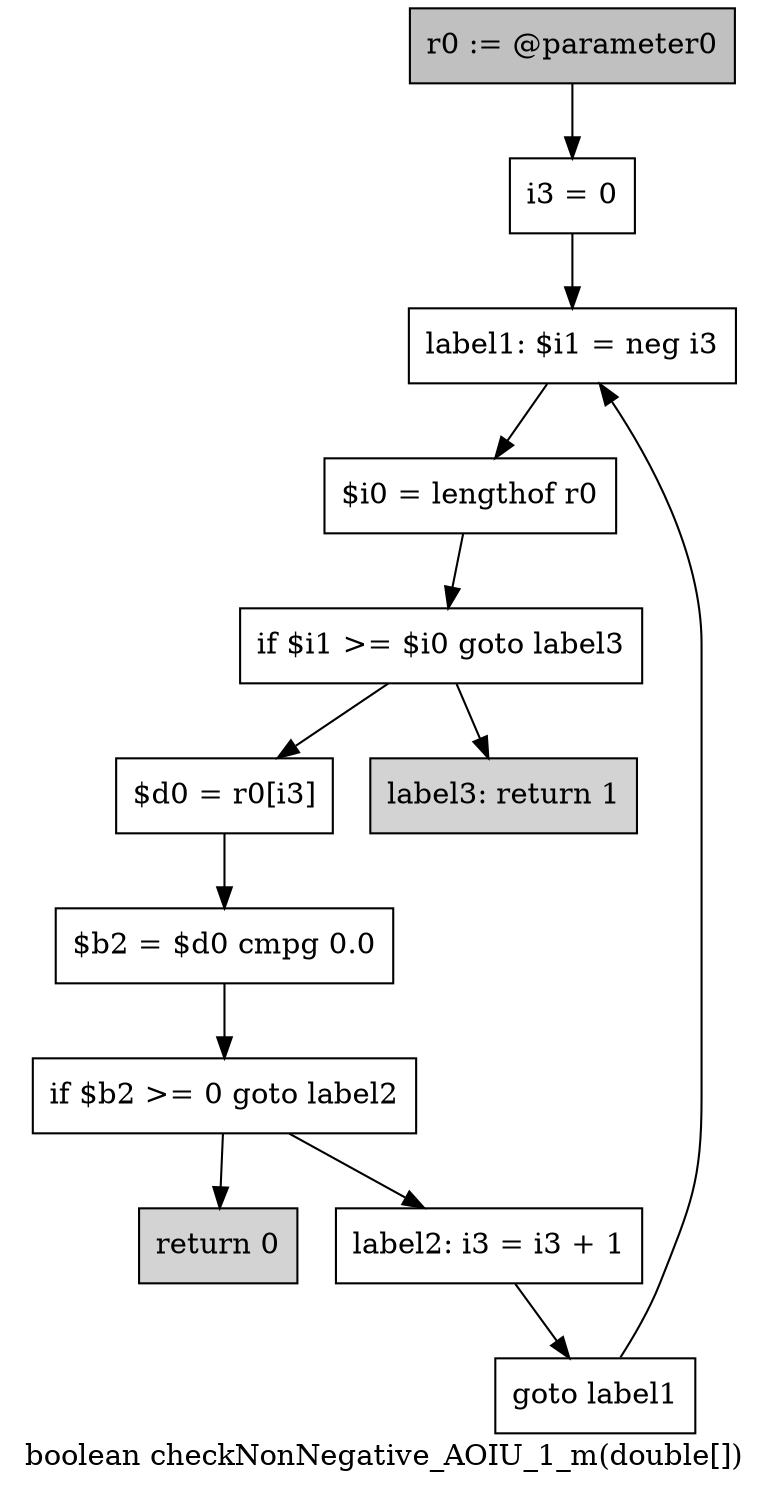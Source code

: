 digraph "boolean checkNonNegative_AOIU_1_m(double[])" {
    label="boolean checkNonNegative_AOIU_1_m(double[])";
    node [shape=box];
    "0" [style=filled,fillcolor=gray,label="r0 := @parameter0",];
    "1" [label="i3 = 0",];
    "0"->"1";
    "2" [label="label1: $i1 = neg i3",];
    "1"->"2";
    "3" [label="$i0 = lengthof r0",];
    "2"->"3";
    "4" [label="if $i1 >= $i0 goto label3",];
    "3"->"4";
    "5" [label="$d0 = r0[i3]",];
    "4"->"5";
    "11" [style=filled,fillcolor=lightgray,label="label3: return 1",];
    "4"->"11";
    "6" [label="$b2 = $d0 cmpg 0.0",];
    "5"->"6";
    "7" [label="if $b2 >= 0 goto label2",];
    "6"->"7";
    "8" [style=filled,fillcolor=lightgray,label="return 0",];
    "7"->"8";
    "9" [label="label2: i3 = i3 + 1",];
    "7"->"9";
    "10" [label="goto label1",];
    "9"->"10";
    "10"->"2";
}
